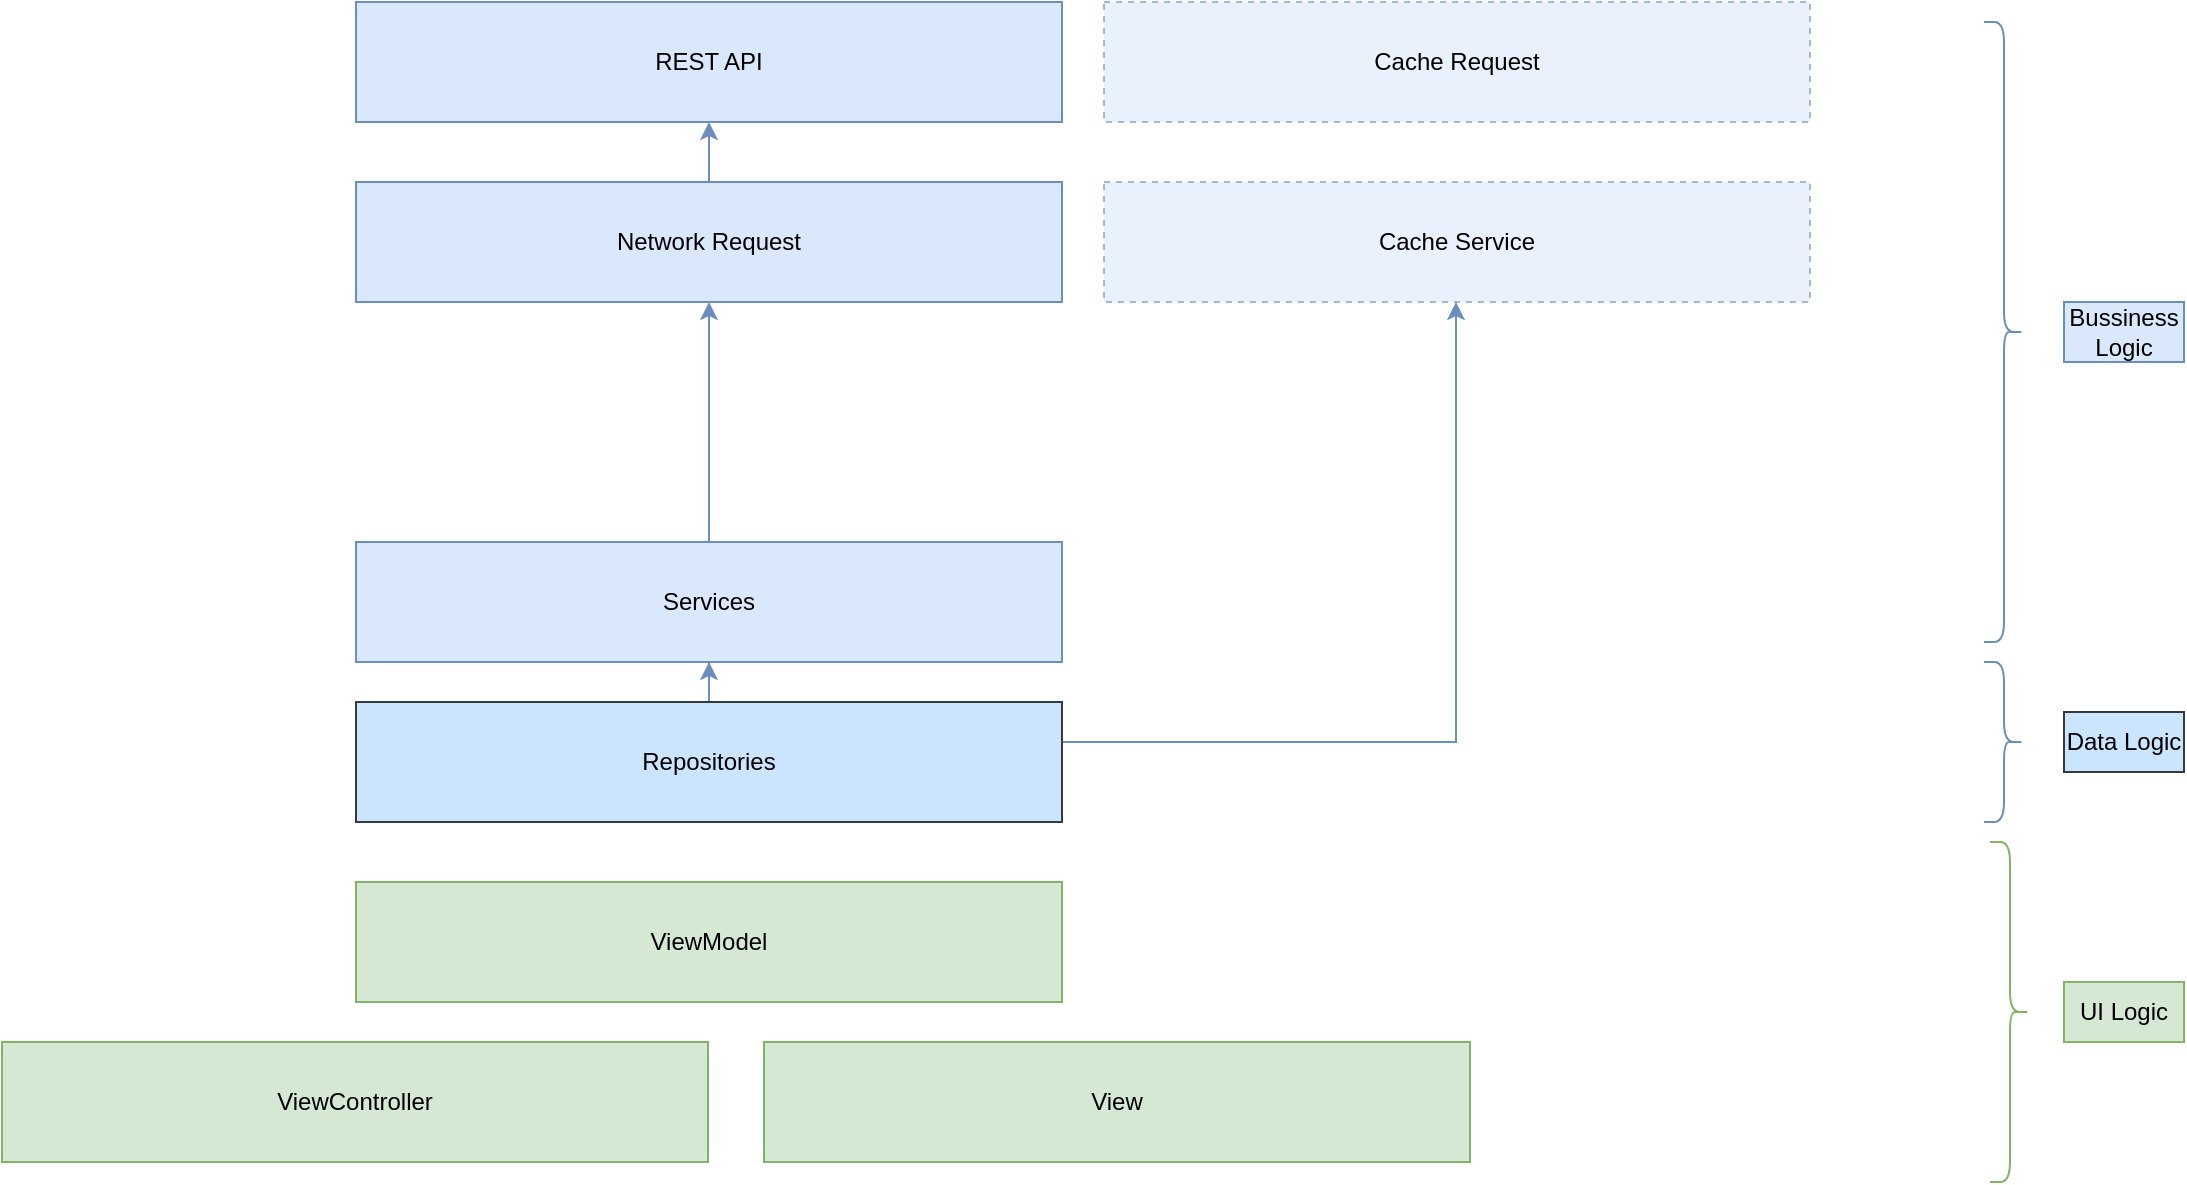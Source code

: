 <mxfile version="23.1.6" type="github">
  <diagram name="Page-1" id="XCaTFJHMV760R7Y61efN">
    <mxGraphModel dx="-1131" dy="675" grid="1" gridSize="10" guides="1" tooltips="1" connect="1" arrows="1" fold="1" page="1" pageScale="1" pageWidth="1169" pageHeight="1654" math="0" shadow="0">
      <root>
        <mxCell id="0" />
        <mxCell id="1" parent="0" />
        <mxCell id="zmnPSDRiie2Jrv4VDKoH-1" value="ViewController" style="rounded=0;whiteSpace=wrap;html=1;fillColor=#d5e8d4;strokeColor=#82b366;" vertex="1" parent="1">
          <mxGeometry x="2569" y="2040" width="353" height="60" as="geometry" />
        </mxCell>
        <mxCell id="zmnPSDRiie2Jrv4VDKoH-2" value="View" style="rounded=0;whiteSpace=wrap;html=1;fillColor=#d5e8d4;strokeColor=#82b366;" vertex="1" parent="1">
          <mxGeometry x="2950" y="2040" width="353" height="60" as="geometry" />
        </mxCell>
        <mxCell id="zmnPSDRiie2Jrv4VDKoH-3" value="ViewModel" style="rounded=0;whiteSpace=wrap;html=1;fillColor=#d5e8d4;strokeColor=#82b366;" vertex="1" parent="1">
          <mxGeometry x="2746" y="1960" width="353" height="60" as="geometry" />
        </mxCell>
        <mxCell id="zmnPSDRiie2Jrv4VDKoH-4" style="edgeStyle=orthogonalEdgeStyle;rounded=0;orthogonalLoop=1;jettySize=auto;html=1;fillColor=#dae8fc;strokeColor=#6c8ebf;" edge="1" parent="1" source="zmnPSDRiie2Jrv4VDKoH-5" target="zmnPSDRiie2Jrv4VDKoH-14">
          <mxGeometry relative="1" as="geometry" />
        </mxCell>
        <mxCell id="zmnPSDRiie2Jrv4VDKoH-5" value="Network Request" style="rounded=0;whiteSpace=wrap;html=1;fillColor=#dae8fc;strokeColor=#6c8ebf;" vertex="1" parent="1">
          <mxGeometry x="2746" y="1610" width="353" height="60" as="geometry" />
        </mxCell>
        <mxCell id="zmnPSDRiie2Jrv4VDKoH-22" style="edgeStyle=orthogonalEdgeStyle;rounded=0;orthogonalLoop=1;jettySize=auto;html=1;entryX=0.5;entryY=1;entryDx=0;entryDy=0;fillColor=#dae8fc;strokeColor=#6c8ebf;" edge="1" parent="1" source="zmnPSDRiie2Jrv4VDKoH-7" target="zmnPSDRiie2Jrv4VDKoH-5">
          <mxGeometry relative="1" as="geometry" />
        </mxCell>
        <mxCell id="zmnPSDRiie2Jrv4VDKoH-7" value="Services" style="rounded=0;whiteSpace=wrap;html=1;fillColor=#dae8fc;strokeColor=#6c8ebf;" vertex="1" parent="1">
          <mxGeometry x="2746" y="1790" width="353" height="60" as="geometry" />
        </mxCell>
        <mxCell id="zmnPSDRiie2Jrv4VDKoH-10" value="Cache Request" style="rounded=0;whiteSpace=wrap;html=1;fillColor=#dae8fc;strokeColor=#6c8ebf;dashed=1;opacity=60;" vertex="1" parent="1">
          <mxGeometry x="3120" y="1520" width="353" height="60" as="geometry" />
        </mxCell>
        <mxCell id="zmnPSDRiie2Jrv4VDKoH-11" style="edgeStyle=orthogonalEdgeStyle;rounded=0;orthogonalLoop=1;jettySize=auto;html=1;fillColor=#dae8fc;strokeColor=#6c8ebf;" edge="1" parent="1" source="zmnPSDRiie2Jrv4VDKoH-13" target="zmnPSDRiie2Jrv4VDKoH-7">
          <mxGeometry relative="1" as="geometry" />
        </mxCell>
        <mxCell id="zmnPSDRiie2Jrv4VDKoH-12" style="edgeStyle=orthogonalEdgeStyle;rounded=0;orthogonalLoop=1;jettySize=auto;html=1;fillColor=#dae8fc;strokeColor=#6c8ebf;" edge="1" parent="1" source="zmnPSDRiie2Jrv4VDKoH-13" target="zmnPSDRiie2Jrv4VDKoH-21">
          <mxGeometry relative="1" as="geometry">
            <Array as="points">
              <mxPoint x="3296" y="1890" />
            </Array>
          </mxGeometry>
        </mxCell>
        <mxCell id="zmnPSDRiie2Jrv4VDKoH-13" value="Repositories" style="rounded=0;whiteSpace=wrap;html=1;fillColor=#cce5ff;strokeColor=#36393d;" vertex="1" parent="1">
          <mxGeometry x="2746" y="1870" width="353" height="60" as="geometry" />
        </mxCell>
        <mxCell id="zmnPSDRiie2Jrv4VDKoH-14" value="REST API" style="rounded=0;whiteSpace=wrap;html=1;fillColor=#dae8fc;strokeColor=#6c8ebf;" vertex="1" parent="1">
          <mxGeometry x="2746" y="1520" width="353" height="60" as="geometry" />
        </mxCell>
        <mxCell id="zmnPSDRiie2Jrv4VDKoH-15" value="" style="shape=curlyBracket;whiteSpace=wrap;html=1;rounded=1;flipH=1;labelPosition=right;verticalLabelPosition=middle;align=left;verticalAlign=middle;fillColor=#dae8fc;strokeColor=#6c8ebf;" vertex="1" parent="1">
          <mxGeometry x="3560" y="1850" width="20" height="80" as="geometry" />
        </mxCell>
        <mxCell id="zmnPSDRiie2Jrv4VDKoH-16" value="" style="shape=curlyBracket;whiteSpace=wrap;html=1;rounded=1;flipH=1;labelPosition=right;verticalLabelPosition=middle;align=left;verticalAlign=middle;fillColor=#dae8fc;strokeColor=#6c8ebf;" vertex="1" parent="1">
          <mxGeometry x="3560" y="1530" width="20" height="310" as="geometry" />
        </mxCell>
        <mxCell id="zmnPSDRiie2Jrv4VDKoH-17" value="" style="shape=curlyBracket;whiteSpace=wrap;html=1;rounded=1;flipH=1;labelPosition=right;verticalLabelPosition=middle;align=left;verticalAlign=middle;fillColor=#d5e8d4;strokeColor=#82b366;" vertex="1" parent="1">
          <mxGeometry x="3563" y="1940" width="20" height="170" as="geometry" />
        </mxCell>
        <mxCell id="zmnPSDRiie2Jrv4VDKoH-18" value="UI Logic" style="text;html=1;strokeColor=#82b366;fillColor=#d5e8d4;align=center;verticalAlign=middle;whiteSpace=wrap;rounded=0;" vertex="1" parent="1">
          <mxGeometry x="3600" y="2010" width="60" height="30" as="geometry" />
        </mxCell>
        <mxCell id="zmnPSDRiie2Jrv4VDKoH-19" value="Bussiness Logic" style="text;html=1;strokeColor=#6c8ebf;fillColor=#dae8fc;align=center;verticalAlign=middle;whiteSpace=wrap;rounded=0;" vertex="1" parent="1">
          <mxGeometry x="3600" y="1670" width="60" height="30" as="geometry" />
        </mxCell>
        <mxCell id="zmnPSDRiie2Jrv4VDKoH-20" value="Data Logic" style="text;html=1;strokeColor=#36393d;fillColor=#cce5ff;align=center;verticalAlign=middle;whiteSpace=wrap;rounded=0;" vertex="1" parent="1">
          <mxGeometry x="3600" y="1875" width="60" height="30" as="geometry" />
        </mxCell>
        <mxCell id="zmnPSDRiie2Jrv4VDKoH-21" value="Cache Service" style="rounded=0;whiteSpace=wrap;html=1;fillColor=#dae8fc;strokeColor=#6c8ebf;dashed=1;opacity=60;" vertex="1" parent="1">
          <mxGeometry x="3120" y="1610" width="353" height="60" as="geometry" />
        </mxCell>
      </root>
    </mxGraphModel>
  </diagram>
</mxfile>
